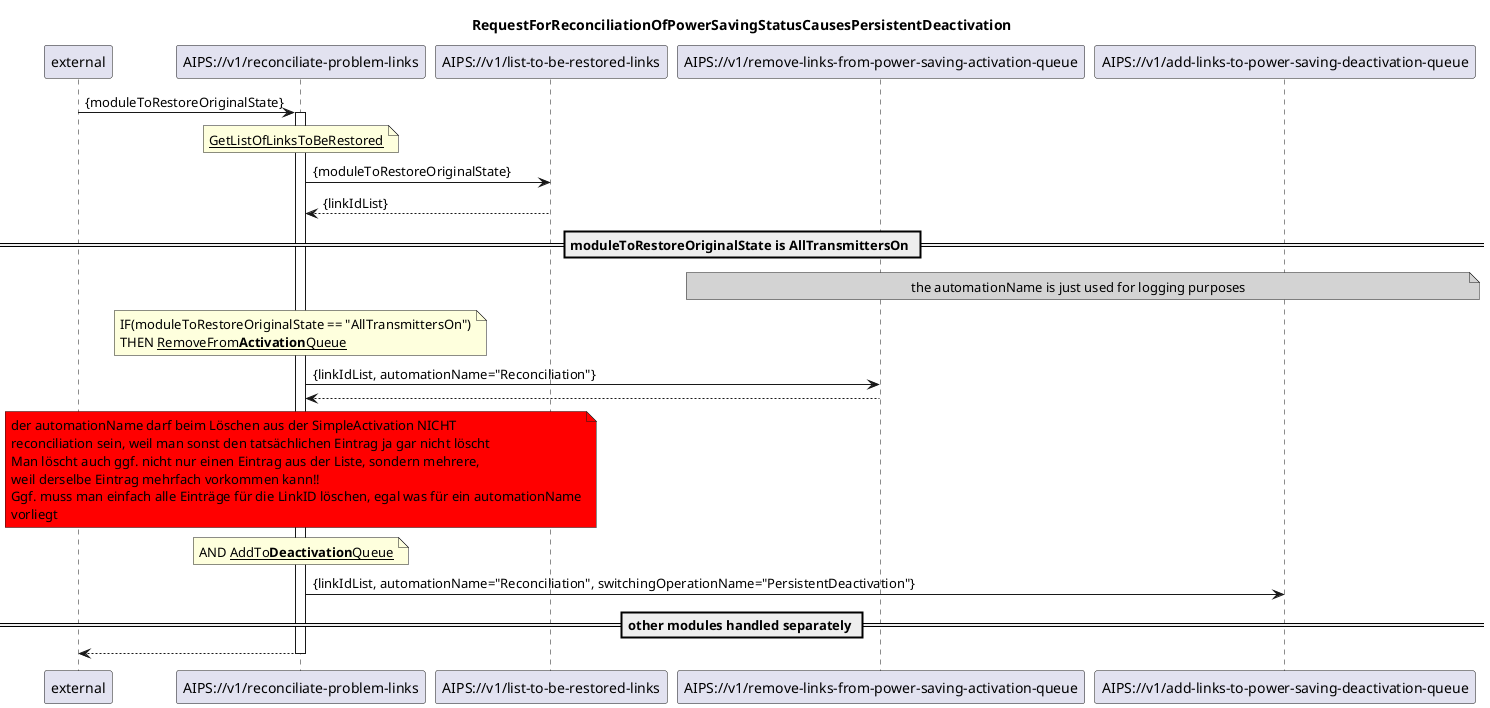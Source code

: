 @startuml 221_reconcilateProblemLinks
skinparam responseMessageBelowArrow true

title
RequestForReconciliationOfPowerSavingStatusCausesPersistentDeactivation
end title

participant "external" as requestor
participant "AIPS://v1/reconciliate-problem-links" as reconciliate
participant "AIPS://v1/list-to-be-restored-links" as listLinks
participant "AIPS://v1/remove-links-from-power-saving-activation-queue" as stopActivation
participant "AIPS://v1/add-links-to-power-saving-deactivation-queue" as startDeactivation

requestor -> reconciliate: {moduleToRestoreOriginalState}
activate reconciliate

'find links that need restoring
note over reconciliate
      <u>GetListOfLinksToBeRestored</u>
end note
reconciliate -> listLinks: {moduleToRestoreOriginalState}
listLinks --> reconciliate: {linkIdList}

'handling depends on the actual module name
== moduleToRestoreOriginalState is AllTransmittersOn ==
  note over stopActivation, startDeactivation #LightGrey
    the automationName is just used for logging purposes
  end note

  'stop activation
  note over reconciliate
    IF(moduleToRestoreOriginalState == "AllTransmittersOn")
    THEN <u>RemoveFrom<b>Activation</b>Queue</u>
  end note
  reconciliate -> stopActivation: {linkIdList, automationName="Reconciliation"}
  stopActivation --> reconciliate

  note over reconciliate #red
    der automationName darf beim Löschen aus der SimpleActivation NICHT
    reconciliation sein, weil man sonst den tatsächlichen Eintrag ja gar nicht löscht
    Man löscht auch ggf. nicht nur einen Eintrag aus der Liste, sondern mehrere,
    weil derselbe Eintrag mehrfach vorkommen kann!!
    Ggf. muss man einfach alle Einträge für die LinkID löschen, egal was für ein automationName
    vorliegt
  end note

  'start deactivation
  note over reconciliate
     AND <u>AddTo<b>Deactivation</b>Queue</u>
  end note
  reconciliate -> startDeactivation: {linkIdList, automationName="Reconciliation", switchingOperationName="PersistentDeactivation"}

== other modules handled separately ==

  'none so far

reconciliate --> requestor

deactivate reconciliate

@enduml